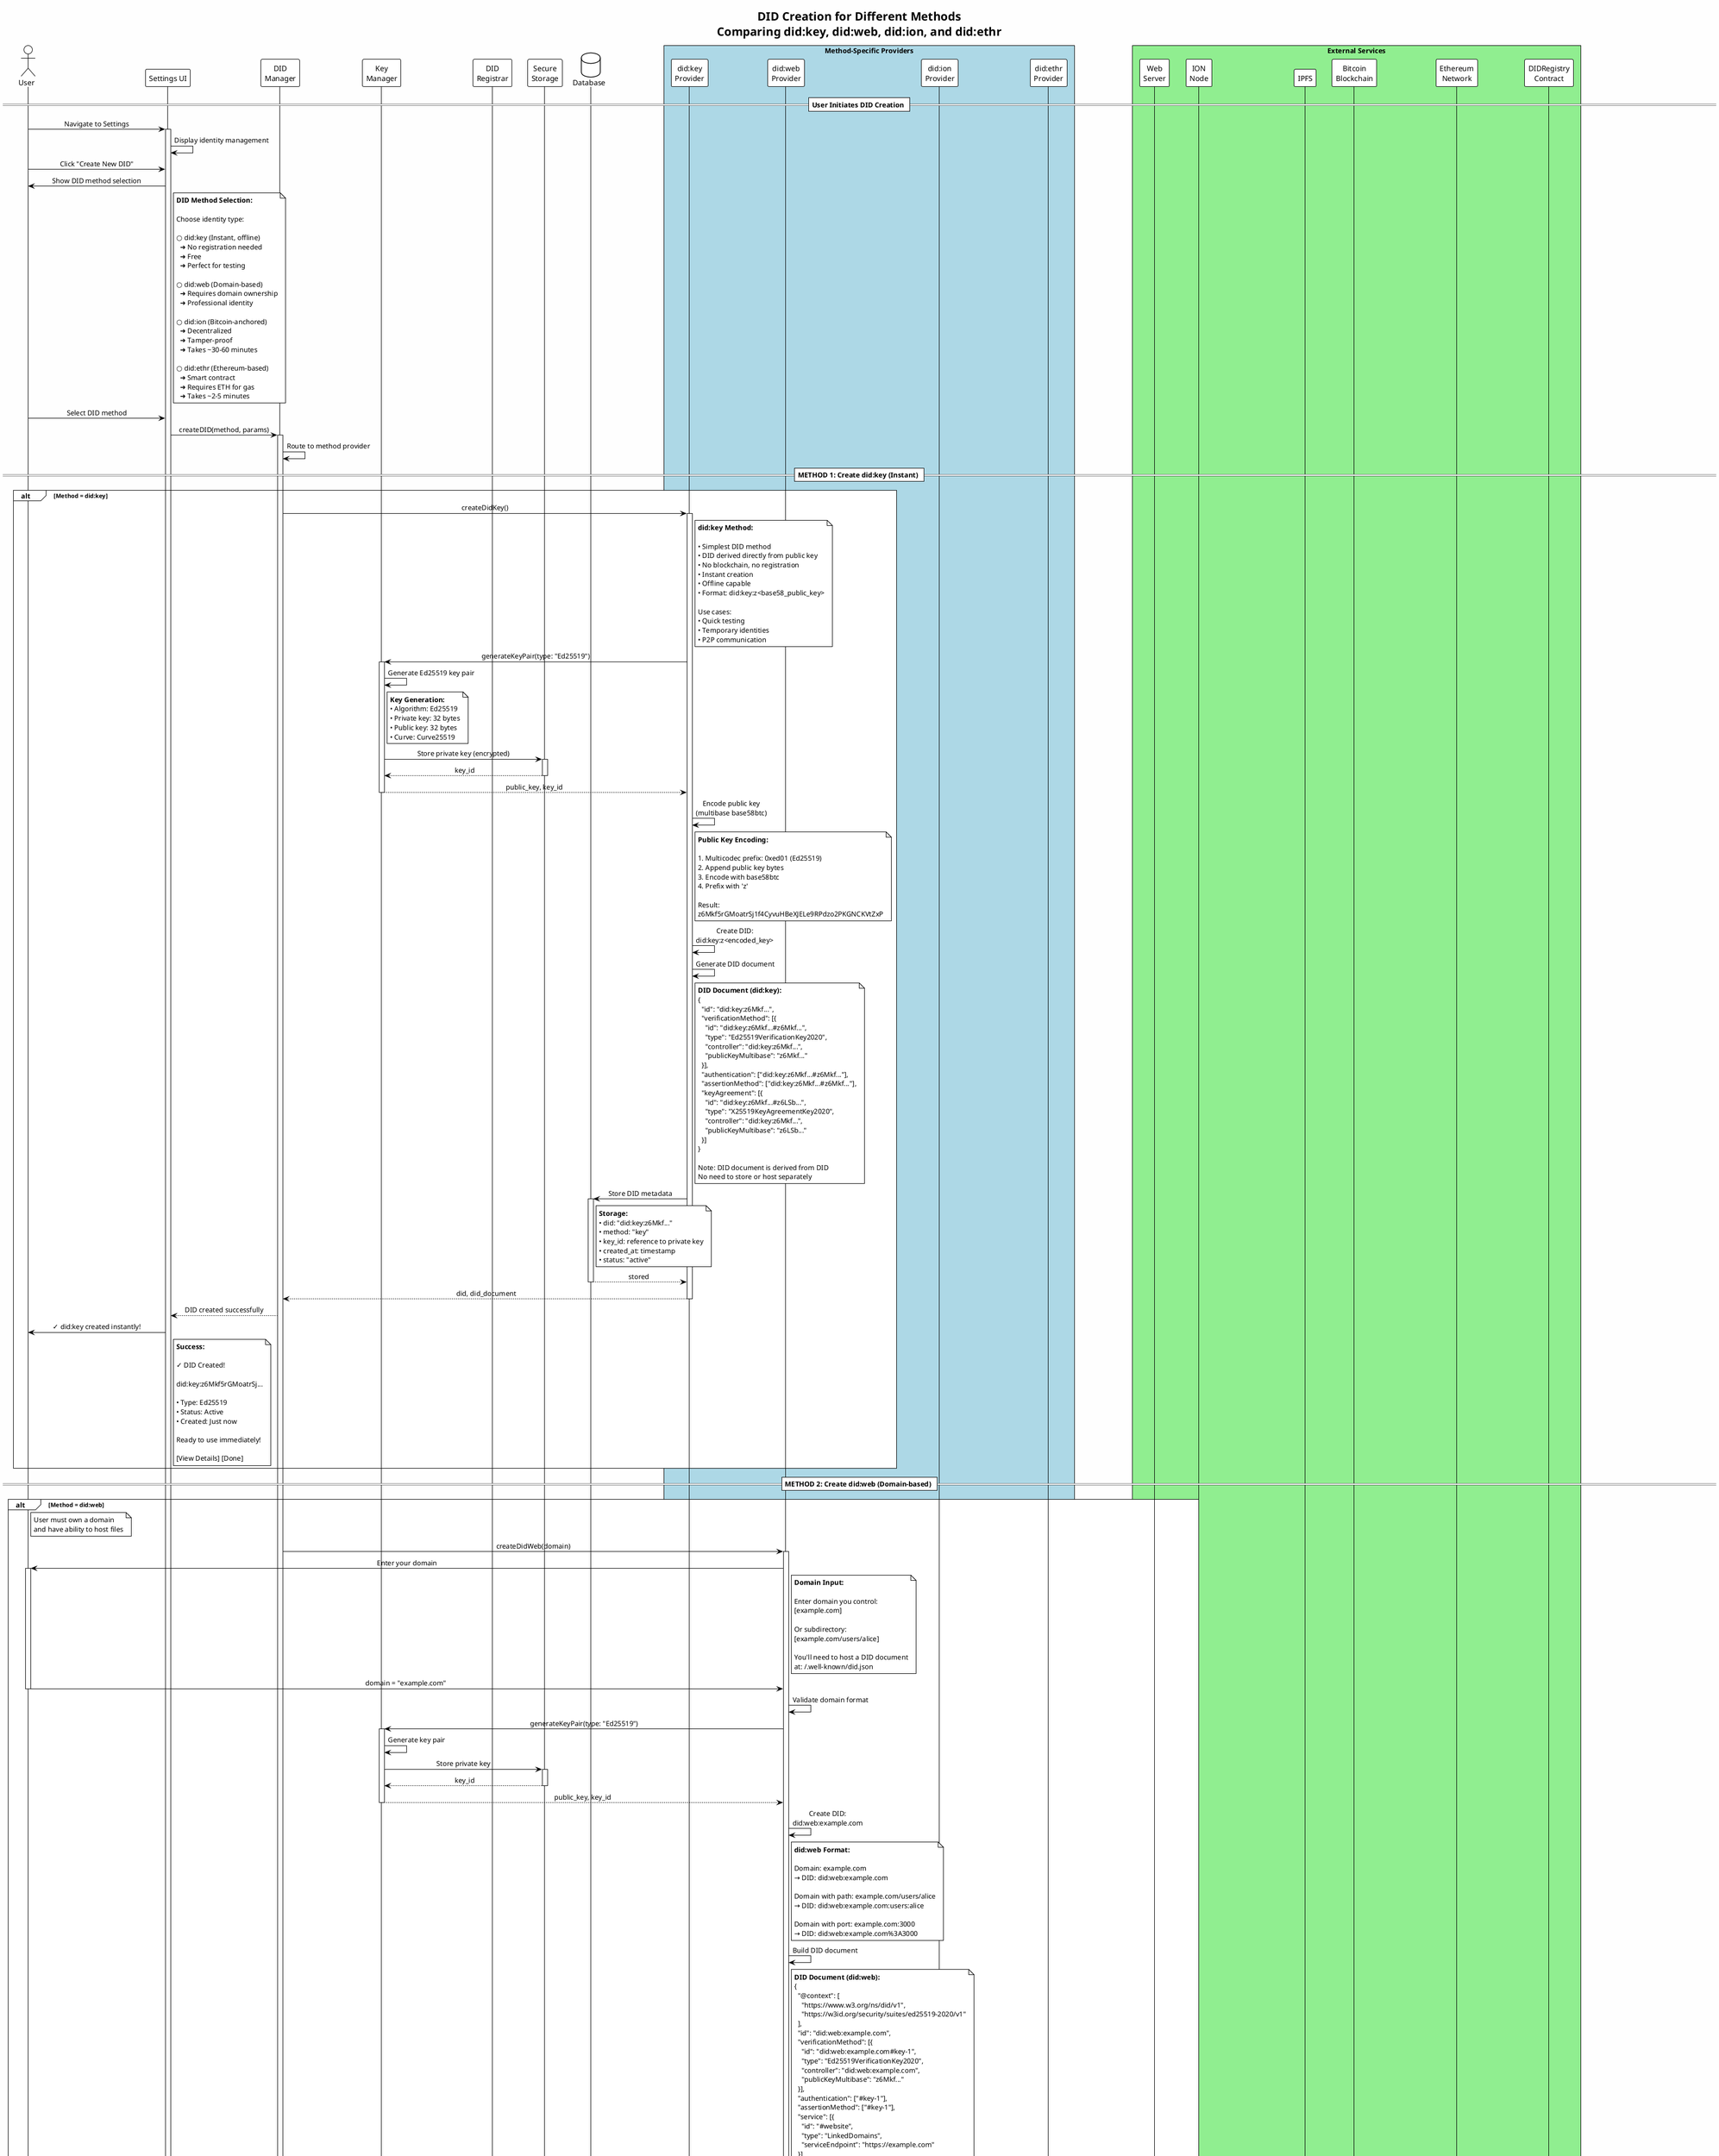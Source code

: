 @startuml 09-seq-did-creation
!theme plain
skinparam backgroundColor #FEFEFE
skinparam sequenceMessageAlign center

title DID Creation for Different Methods\n**Comparing did:key, did:web, did:ion, and did:ethr**

actor "User" as User
participant "Settings UI" as Settings
participant "DID\nManager" as DIDMgr
participant "Key\nManager" as KeyMgr
participant "DID\nRegistrar" as Registrar
participant "Secure\nStorage" as Storage
database "Database" as DB

box "Method-Specific Providers" #LightBlue
  participant "did:key\nProvider" as KeyProvider
  participant "did:web\nProvider" as WebProvider
  participant "did:ion\nProvider" as IONProvider
  participant "did:ethr\nProvider" as EthrProvider
end box

box "External Services" #LightGreen
  participant "Web\nServer" as WebServer
  participant "ION\nNode" as IONNode
  participant "IPFS" as IPFS
  participant "Bitcoin\nBlockchain" as Bitcoin
  participant "Ethereum\nNetwork" as Ethereum
  participant "DIDRegistry\nContract" as Contract
end box

== User Initiates DID Creation ==

User -> Settings: Navigate to Settings
activate Settings
Settings -> Settings: Display identity management
User -> Settings: Click "Create New DID"
Settings -> User: Show DID method selection

note right of Settings
  **DID Method Selection:**
  
  Choose identity type:
  
  ○ did:key (Instant, offline)
    ➜ No registration needed
    ➜ Free
    ➜ Perfect for testing
  
  ○ did:web (Domain-based)
    ➜ Requires domain ownership
    ➜ Professional identity
  
  ○ did:ion (Bitcoin-anchored)
    ➜ Decentralized
    ➜ Tamper-proof
    ➜ Takes ~30-60 minutes
  
  ○ did:ethr (Ethereum-based)
    ➜ Smart contract
    ➜ Requires ETH for gas
    ➜ Takes ~2-5 minutes
end note

User -> Settings: Select DID method

Settings -> DIDMgr: createDID(method, params)
activate DIDMgr

DIDMgr -> DIDMgr: Route to method provider

== METHOD 1: Create did:key (Instant) ==

alt Method = did:key
  
  DIDMgr -> KeyProvider: createDidKey()
  activate KeyProvider
  
  note right of KeyProvider
    **did:key Method:**
    
    • Simplest DID method
    • DID derived directly from public key
    • No blockchain, no registration
    • Instant creation
    • Offline capable
    • Format: did:key:z<base58_public_key>
    
    Use cases:
    • Quick testing
    • Temporary identities
    • P2P communication
  end note
  
  KeyProvider -> KeyMgr: generateKeyPair(type: "Ed25519")
  activate KeyMgr
  
  KeyMgr -> KeyMgr: Generate Ed25519 key pair
  note right of KeyMgr
    **Key Generation:**
    • Algorithm: Ed25519
    • Private key: 32 bytes
    • Public key: 32 bytes
    • Curve: Curve25519
  end note
  
  KeyMgr -> Storage: Store private key (encrypted)
  activate Storage
  Storage --> KeyMgr: key_id
  deactivate Storage
  
  KeyMgr --> KeyProvider: public_key, key_id
  deactivate KeyMgr
  
  KeyProvider -> KeyProvider: Encode public key\n(multibase base58btc)
  
  note right of KeyProvider
    **Public Key Encoding:**
    
    1. Multicodec prefix: 0xed01 (Ed25519)
    2. Append public key bytes
    3. Encode with base58btc
    4. Prefix with 'z'
    
    Result:
    z6Mkf5rGMoatrSj1f4CyvuHBeXJELe9RPdzo2PKGNCKVtZxP
  end note
  
  KeyProvider -> KeyProvider: Create DID:\ndid:key:z<encoded_key>
  
  KeyProvider -> KeyProvider: Generate DID document
  
  note right of KeyProvider
    **DID Document (did:key):**
    {
      "id": "did:key:z6Mkf...",
      "verificationMethod": [{
        "id": "did:key:z6Mkf...#z6Mkf...",
        "type": "Ed25519VerificationKey2020",
        "controller": "did:key:z6Mkf...",
        "publicKeyMultibase": "z6Mkf..."
      }],
      "authentication": ["did:key:z6Mkf...#z6Mkf..."],
      "assertionMethod": ["did:key:z6Mkf...#z6Mkf..."],
      "keyAgreement": [{
        "id": "did:key:z6Mkf...#z6LSb...",
        "type": "X25519KeyAgreementKey2020",
        "controller": "did:key:z6Mkf...",
        "publicKeyMultibase": "z6LSb..."
      }]
    }
    
    Note: DID document is derived from DID
    No need to store or host separately
  end note
  
  KeyProvider -> DB: Store DID metadata
  activate DB
  
  note right of DB
    **Storage:**
    • did: "did:key:z6Mkf..."
    • method: "key"
    • key_id: reference to private key
    • created_at: timestamp
    • status: "active"
  end note
  
  DB --> KeyProvider: stored
  deactivate DB
  
  KeyProvider --> DIDMgr: did, did_document
  deactivate KeyProvider
  
  DIDMgr --> Settings: DID created successfully
  
  Settings -> User: ✓ did:key created instantly!
  
  note right of Settings
    **Success:**
    
    ✓ DID Created!
    
    did:key:z6Mkf5rGMoatrSj...
    
    • Type: Ed25519
    • Status: Active
    • Created: Just now
    
    Ready to use immediately!
    
    [View Details] [Done]
  end note

end

== METHOD 2: Create did:web (Domain-based) ==

alt Method = did:web
  
  note right of User
    User must own a domain
    and have ability to host files
  end note
  
  DIDMgr -> WebProvider: createDidWeb(domain)
  activate WebProvider
  
  WebProvider -> User: Enter your domain
  activate User
  
  note right of WebProvider
    **Domain Input:**
    
    Enter domain you control:
    [example.com]
    
    Or subdirectory:
    [example.com/users/alice]
    
    You'll need to host a DID document
    at: /.well-known/did.json
  end note
  
  User -> WebProvider: domain = "example.com"
  deactivate User
  
  WebProvider -> WebProvider: Validate domain format
  
  WebProvider -> KeyMgr: generateKeyPair(type: "Ed25519")
  activate KeyMgr
  KeyMgr -> KeyMgr: Generate key pair
  KeyMgr -> Storage: Store private key
  activate Storage
  Storage --> KeyMgr: key_id
  deactivate Storage
  KeyMgr --> WebProvider: public_key, key_id
  deactivate KeyMgr
  
  WebProvider -> WebProvider: Create DID:\ndid:web:example.com
  
  note right of WebProvider
    **did:web Format:**
    
    Domain: example.com
    → DID: did:web:example.com
    
    Domain with path: example.com/users/alice
    → DID: did:web:example.com:users:alice
    
    Domain with port: example.com:3000
    → DID: did:web:example.com%3A3000
  end note
  
  WebProvider -> WebProvider: Build DID document
  
  note right of WebProvider
    **DID Document (did:web):**
    {
      "@context": [
        "https://www.w3.org/ns/did/v1",
        "https://w3id.org/security/suites/ed25519-2020/v1"
      ],
      "id": "did:web:example.com",
      "verificationMethod": [{
        "id": "did:web:example.com#key-1",
        "type": "Ed25519VerificationKey2020",
        "controller": "did:web:example.com",
        "publicKeyMultibase": "z6Mkf..."
      }],
      "authentication": ["#key-1"],
      "assertionMethod": ["#key-1"],
      "service": [{
        "id": "#website",
        "type": "LinkedDomains",
        "serviceEndpoint": "https://example.com"
      }]
    }
  end note
  
  WebProvider -> WebProvider: Export DID document JSON
  
  WebProvider -> User: Display instructions
  activate User
  
  note right of WebProvider
    **Setup Instructions:**
    
    To activate did:web:example.com:
    
    1. Download this file:
       [Download did.json]
    
    2. Host it at:
       https://example.com/.well-known/did.json
    
    3. Ensure HTTPS is enabled
    
    4. Ensure CORS allows access:
       Access-Control-Allow-Origin: *
    
    5. Click "Verify" when done
    
    [Download] [Verify Setup]
  end note
  
  User -> User: Download did.json
  User -> WebServer: Upload to\nhttps://example.com/.well-known/did.json
  activate WebServer
  WebServer -> WebServer: Host file
  deactivate WebServer
  
  User -> WebProvider: Click "Verify Setup"
  deactivate User
  
  WebProvider -> WebProvider: Attempt to resolve:\nhttps://example.com/.well-known/did.json
  
  WebProvider -> WebServer: GET /.well-known/did.json
  activate WebServer
  
  alt File accessible
    WebServer --> WebProvider: did.json content
    deactivate WebServer
    
    WebProvider -> WebProvider: Parse JSON
    WebProvider -> WebProvider: Verify DID matches
    WebProvider -> WebProvider: Verify signature
    
    WebProvider -> DB: Store DID metadata
    activate DB
    note right of DB
      **Storage:**
      • did: "did:web:example.com"
      • method: "web"
      • domain: "example.com"
      • key_id: reference
      • status: "active"
      • verified_at: timestamp
    end note
    DB --> WebProvider: stored
    deactivate DB
    
    WebProvider --> DIDMgr: DID created & verified
    DIDMgr --> Settings: Success
    
    Settings -> User: ✓ did:web verified!
    
    note right of Settings
      **Success:**
      
      ✓ DID Verified!
      
      did:web:example.com
      
      • Hosted at: example.com
      • Status: Active & Verified
      • Created: Just now
      
      Your DID is now resolvable!
      
      [Done]
    end note
  
  else File not accessible
    WebServer --> WebProvider: 404 Not Found
    deactivate WebServer
    
    WebProvider -> User: Error: Cannot verify
    
    note right of WebProvider
      **Error:**
      
      ✗ Cannot access DID document
      
      Please ensure:
      • File is at /.well-known/did.json
      • HTTPS is enabled
      • File is publicly accessible
      • CORS is configured
      
      [Retry] [Cancel]
    end note
    
    User -> WebProvider: Retry or Cancel
  end
  
  deactivate WebProvider

end

== METHOD 3: Create did:ion (Bitcoin-anchored) ==

alt Method = did:ion
  
  note right of User
    ION is a Layer 2 DID network
    anchored to Bitcoin blockchain.
    
    Takes ~30-60 minutes for full registration.
  end note
  
  DIDMgr -> IONProvider: createDidIon()
  activate IONProvider
  
  IONProvider -> User: Confirm creation
  activate User
  
  note right of IONProvider
    **ION DID Creation:**
    
    This will create a decentralized identity
    anchored to Bitcoin blockchain.
    
    • Cost: FREE (no Bitcoin transaction)
    • Time: 30-60 minutes for full anchor
    • Usable immediately with long-form DID
    • Becomes short-form after anchoring
    
    Continue?
    [Cancel] [Create DID]
  end note
  
  User -> IONProvider: Create DID
  deactivate User
  
  IONProvider -> KeyMgr: Generate recovery key pair
  activate KeyMgr
  KeyMgr -> KeyMgr: Generate Ed25519 (recovery)
  KeyMgr -> Storage: Store recovery key
  activate Storage
  Storage --> KeyMgr: recovery_key_id
  deactivate Storage
  KeyMgr --> IONProvider: recovery_public_key
  deactivate KeyMgr
  
  IONProvider -> KeyMgr: Generate update key pair
  activate KeyMgr
  KeyMgr -> KeyMgr: Generate Ed25519 (update)
  KeyMgr -> Storage: Store update key
  activate Storage
  Storage --> KeyMgr: update_key_id
  deactivate Storage
  KeyMgr --> IONProvider: update_public_key
  deactivate KeyMgr
  
  IONProvider -> KeyMgr: Generate signing key pair
  activate KeyMgr
  KeyMgr -> KeyMgr: Generate Ed25519 (signing)
  KeyMgr -> Storage: Store signing key
  activate Storage
  Storage --> KeyMgr: signing_key_id
  deactivate Storage
  KeyMgr --> IONProvider: signing_public_key, signing_key_id
  deactivate KeyMgr
  
  note right of IONProvider
    **ION Key Hierarchy:**
    
    1. Recovery Key
       • Can recover DID if all else lost
       • Most sensitive
       • Rarely used
    
    2. Update Key
       • Can update DID document
       • Add/remove keys
       • Rotate regularly
    
    3. Signing Key(s)
       • Daily operations
       • Sign credentials, messages
       • Can be rotated via update key
  end note
  
  IONProvider -> IONProvider: Build DID document
  
  note right of IONProvider
    **ION DID Document:**
    {
      "publicKeys": [{
        "id": "signing-key",
        "type": "EcdsaSecp256k1VerificationKey2019",
        "publicKeyJwk": {...},
        "purposes": ["authentication", "assertionMethod"]
      }],
      "services": [{
        "id": "domain",
        "type": "LinkedDomains",
        "serviceEndpoint": "https://example.com"
      }]
    }
  end note
  
  IONProvider -> IONProvider: Create ION create operation
  
  note right of IONProvider
    **ION Create Operation:**
    {
      "type": "create",
      "suffixData": {
        "deltaHash": "<hash_of_delta>",
        "recoveryCommitment": "<recovery_key_hash>"
      },
      "delta": {
        "updateCommitment": "<update_key_hash>",
        "patches": [{
          "action": "replace",
          "document": <did_document>
        }]
      }
    }
    
    This operation will be submitted to ION
  end note
  
  IONProvider -> IONProvider: Generate long-form DID
  
  note right of IONProvider
    **Long-form DID:**
    
    did:ion:EiCZws6U61LV...?
    -initial-state=<base64_encoded_create_operation>
    
    Contains full DID state inline.
    Usable immediately without blockchain.
    
    After anchoring, becomes short-form:
    did:ion:EiCZws6U61LV...
  end note
  
  IONProvider -> DB: Store DID (long-form initially)
  activate DB
  note right of DB
    **Storage:**
    • did_longform: "did:ion:EiC...?-initial-state=..."
    • did_shortform: "did:ion:EiC..." (pending)
    • method: "ion"
    • keys: [recovery, update, signing]
    • status: "pending_anchor"
    • created_at: timestamp
  end note
  DB --> IONProvider: stored
  deactivate DB
  
  IONProvider --> Settings: Long-form DID created (usable now)
  Settings -> User: ✓ DID created! (anchoring in progress)
  
  note right of Settings
    **DID Created:**
    
    ✓ ION DID Created!
    
    Long-form DID (usable now):
    did:ion:EiCZws6...?-initial-state=...
    
    Status: Anchoring to Bitcoin...
    Est. time: 30-60 minutes
    
    You can use this DID immediately.
    It will become short-form after anchoring.
    
    [View Status] [Done]
  end note
  
  == Background: ION Anchoring Process ==
  
  note over IONProvider, Bitcoin
    **Background Process:**
    Wallet continues anchoring in background
    User can use long-form DID immediately
  end note
  
  IONProvider -> IONNode: Submit create operation
  activate IONNode
  
  note right of IONNode
    **ION Node:**
    
    • Receives create operations
    • Batches multiple operations
    • Creates batch file
    • Anchors batch to Bitcoin
  end note
  
  IONNode -> IONNode: Add to operation queue
  IONNode -> IONNode: Wait for batch window\n(~10-30 minutes)
  
  IONNode -> IONNode: Create batch file\n(many operations together)
  
  IONNode -> IPFS: Store batch file
  activate IPFS
  IPFS --> IONNode: IPFS CID\n(content hash)
  deactivate IPFS
  
  note right of IPFS
    **IPFS Storage:**
    
    Batch file contains all operations
    in this batch. Stored on IPFS for
    distributed access.
    
    CID: QmX4f7g2h3k9...
  end note
  
  IONNode -> Bitcoin: Create anchor transaction
  activate Bitcoin
  
  note right of Bitcoin
    **Bitcoin Transaction:**
    
    OP_RETURN output contains:
    • ION protocol identifier
    • IPFS CID of batch file
    
    Tx confirms in ~10-60 minutes
    depending on network congestion
  end note
  
  Bitcoin -> Bitcoin: Transaction broadcasted
  Bitcoin -> Bitcoin: Waiting for confirmation...
  Bitcoin -> Bitcoin: 1 confirmation ✓
  
  Bitcoin --> IONNode: Transaction confirmed
  deactivate Bitcoin
  
  IONNode -> IONNode: Process anchored batch
  IONNode -> IONNode: Update DID state database
  
  IONNode --> IONProvider: Anchor complete
  deactivate IONNode
  
  IONProvider -> IONProvider: Poll ION node for status
  IONProvider -> IONProvider: Detect anchor complete
  
  IONProvider -> DB: Update DID status
  activate DB
  DB -> DB: Set status = "active"
  DB -> DB: Mark shortform available
  DB --> IONProvider: updated
  deactivate DB
  
  IONProvider -> User: Push notification:\n"ION DID anchored!"
  
  note right of User
    **Notification:**
    
    ✓ ION DID Anchored!
    
    Your DID is now registered
    on Bitcoin blockchain.
    
    Short-form DID available:
    did:ion:EiCZws6U61LV...
    
    [View Details]
  end note
  
  deactivate IONProvider

end

== METHOD 4: Create did:ethr (Ethereum) ==

alt Method = did:ethr
  
  note right of User
    Ethereum-based DID using
    ERC-1056 DID Registry smart contract.
    
    Requires ETH for gas fees.
  end note
  
  DIDMgr -> EthrProvider: createDidEthr(network)
  activate EthrProvider
  
  EthrProvider -> User: Select Ethereum network
  activate User
  
  note right of EthrProvider
    **Network Selection:**
    
    Choose Ethereum network:
    
    ○ Mainnet (production, real ETH)
    ○ Sepolia (testnet, free)
    ○ Polygon (L2, cheaper gas)
    
    Gas cost estimate: ~0.0003 ETH
    (Mainnet ~$0.50 USD)
  end note
  
  User -> EthrProvider: Select network = "sepolia"
  deactivate User
  
  EthrProvider -> KeyMgr: Generate Secp256k1 key pair
  activate KeyMgr
  
  note right of KeyMgr
    **Secp256k1:**
    
    Same curve as Ethereum uses.
    Private key → Ethereum address
  end note
  
  KeyMgr -> KeyMgr: Generate key pair
  KeyMgr -> Storage: Store private key
  activate Storage
  Storage --> KeyMgr: key_id
  deactivate Storage
  KeyMgr -> KeyMgr: Derive Ethereum address\nfrom public key
  
  note right of KeyMgr
    **Address Derivation:**
    
    1. Public key (uncompressed, 64 bytes)
    2. Keccak-256 hash
    3. Take last 20 bytes
    4. Prefix with 0x
    
    Result: 0x742d35Cc6634C0532925a3b844Bc9e7595f0bEb
  end note
  
  KeyMgr --> EthrProvider: address, key_id
  deactivate KeyMgr
  
  EthrProvider -> EthrProvider: Create DID:\ndid:ethr:sepolia:<address>
  
  note right of EthrProvider
    **did:ethr Format:**
    
    did:ethr:<network>:<address>
    
    Example:
    did:ethr:sepolia:0x742d35Cc6634C0532925a3b844Bc9e7595f0bEb
    
    For mainnet, network is omitted:
    did:ethr:0x742d35Cc6634C0532925a3b844Bc9e7595f0bEb
  end note
  
  EthrProvider -> EthrProvider: Build initial DID document
  
  note right of EthrProvider
    **DID Document (did:ethr):**
    {
      "id": "did:ethr:sepolia:0x742d...",
      "verificationMethod": [{
        "id": "did:ethr:sepolia:0x742d...#controller",
        "type": "EcdsaSecp256k1RecoveryMethod2020",
        "controller": "did:ethr:sepolia:0x742d...",
        "blockchainAccountId": "eip155:11155111:0x742d..."
      }],
      "authentication": ["#controller"],
      "assertionMethod": ["#controller"]
    }
  end note
  
  EthrProvider -> Ethereum: Check ETH balance
  activate Ethereum
  Ethereum --> EthrProvider: balance
  deactivate Ethereum
  
  alt Balance sufficient
    
    EthrProvider -> User: Confirm transaction
    activate User
    
    note right of EthrProvider
      **Transaction Confirmation:**
      
      Register DID on Ethereum
      
      Network: Sepolia Testnet
      Gas estimate: 45,000 gas
      Gas price: 20 gwei
      Total cost: ~0.0009 ETH
      
      Your balance: 0.05 ETH
      
      [Cancel] [Confirm]
    end note
    
    User -> EthrProvider: Confirm
    deactivate User
    
    EthrProvider -> EthrProvider: Build Ethereum transaction
    
    note right of EthrProvider
      **Transaction Details:**
      
      To: EthereumDIDRegistry contract
        (0xd1D374DDE031075157fDb64536eF5cC13Ae75000)
      
      Method: setAttribute(
        identity: <did_address>,
        name: "did/pub/Secp256k1/veriKey/hex",
        value: <public_key_hex>,
        validity: 31536000  // 1 year
      )
      
      This registers public key on-chain
    end note
    
    EthrProvider -> KeyMgr: Sign transaction
    activate KeyMgr
    KeyMgr -> KeyMgr: Sign with private key\n(ECDSA)
    KeyMgr --> EthrProvider: signed_tx
    deactivate KeyMgr
    
    EthrProvider -> Ethereum: Broadcast transaction
    activate Ethereum
    
    Ethereum -> Contract: Call setAttribute()
    activate Contract
    
    note right of Contract
      **ERC-1056 DIDRegistry:**
      
      Contract maintains mapping:
      address → attributes
      
      Stores:
      • Public keys
      • Service endpoints
      • Delegates
      • Validity periods
    end note
    
    Contract -> Contract: Execute setAttribute
    Contract -> Contract: Emit DIDAttributeChanged event
    
    note right of Contract
      **Event Emitted:**
      
      DIDAttributeChanged(
        identity: 0x742d...,
        name: "did/pub/Secp256k1/veriKey/hex",
        value: <public_key>,
        validTo: <timestamp>,
        previousChange: <block_number>
      )
    end note
    
    Contract --> Ethereum: Transaction success
    deactivate Contract
    
    Ethereum -> Ethereum: Include in block
    Ethereum -> Ethereum: Wait for confirmation...
    Ethereum -> Ethereum: Block confirmed ✓
    
    Ethereum --> EthrProvider: Transaction receipt
    deactivate Ethereum
    
    note right of Ethereum
      **Transaction Receipt:**
      {
        "transactionHash": "0x1a2b3c...",
        "blockNumber": 5234567,
        "gasUsed": 45123,
        "status": "success"
      }
      
      Confirmation time: ~15 seconds (testnet)
      Real mainnet: ~15 seconds to 2 minutes
    end note
    
    EthrProvider -> DB: Store DID metadata
    activate DB
    note right of DB
      **Storage:**
      • did: "did:ethr:sepolia:0x742d..."
      • method: "ethr"
      • network: "sepolia"
      • address: "0x742d..."
      • key_id: reference
      • tx_hash: "0x1a2b3c..."
      • block_number: 5234567
      • status: "active"
      • registered_at: timestamp
    end note
    DB --> EthrProvider: stored
    deactivate DB
    
    EthrProvider --> DIDMgr: DID registered on-chain
    DIDMgr --> Settings: Success
    
    Settings -> User: ✓ DID registered on Ethereum!
    
    note right of Settings
      **Success:**
      
      ✓ DID Registered!
      
      did:ethr:sepolia:0x742d35Cc...
      
      • Network: Sepolia Testnet
      • Block: 5234567
      • Tx: 0x1a2b3c...
      • Status: Active
      • Cost: 0.0009 ETH
      
      Your DID is now on-chain!
      
      [View on Etherscan] [Done]
    end note
    
  else Balance insufficient
    
    EthrProvider -> User: Error: Insufficient ETH
    
    note right of User
      **Error:**
      
      ✗ Insufficient ETH Balance
      
      Required: 0.0009 ETH
      Your balance: 0.0001 ETH
      
      Please add funds to your wallet
      or use a testnet faucet.
      
      [Get Testnet ETH] [Cancel]
    end note
    
  end
  
  deactivate EthrProvider

end

deactivate DIDMgr
deactivate Settings

== Comparison Summary ==

note over User, Ethereum
  **DID Method Comparison:**
  
  ╔════════════╦══════════╦═══════╦═════════════╦═══════════╦═══════════════╗
  ║ Method     ║ Time     ║ Cost  ║ Registration║ Revocable ║ Use Case      ║
  ╠════════════╬══════════╬═══════╬═════════════╬═══════════╬═══════════════╣
  ║ did:key    ║ Instant  ║ Free  ║ None        ║ No        ║ Testing, P2P  ║
  ║ did:web    ║ Minutes  ║ Free* ║ Web hosting ║ Yes       ║ Organizations ║
  ║ did:ion    ║ 30-60min ║ Free  ║ Bitcoin     ║ Yes       ║ Long-term IDs ║
  ║ did:ethr   ║ 2-5min   ║ Gas   ║ Ethereum    ║ Yes       ║ Web3 apps     ║
  ╚════════════╩══════════╩═══════╩═════════════╩═══════════╩═══════════════╝
  
  * did:web requires domain hosting (cost varies)
  
  **Trust Models:**
  • did:key: Self-sovereign (no external dependency)
  • did:web: Trust in domain owner (DNS, web hosting)
  • did:ion: Trust in Bitcoin blockchain (most secure)
  • did:ethr: Trust in Ethereum blockchain
  
  **Portability:**
  • did:key: Fully portable (just a key)
  • did:web: Tied to domain (not portable)
  • did:ion: Fully portable (on Bitcoin)
  • did:ethr: Fully portable (on Ethereum)
  
  **Resolution:**
  • did:key: Computed from DID (no lookup)
  • did:web: HTTPS GET from domain
  • did:ion: Query ION node → Bitcoin
  • did:ethr: Query Ethereum → DIDRegistry contract
  
  **Sphereon Wallet Default:**
  • did:key for quick operations
  • did:ion for main identity (recommended)
  • did:web for organizational credentials
  • did:ethr for Web3 integration
end note

@enduml
